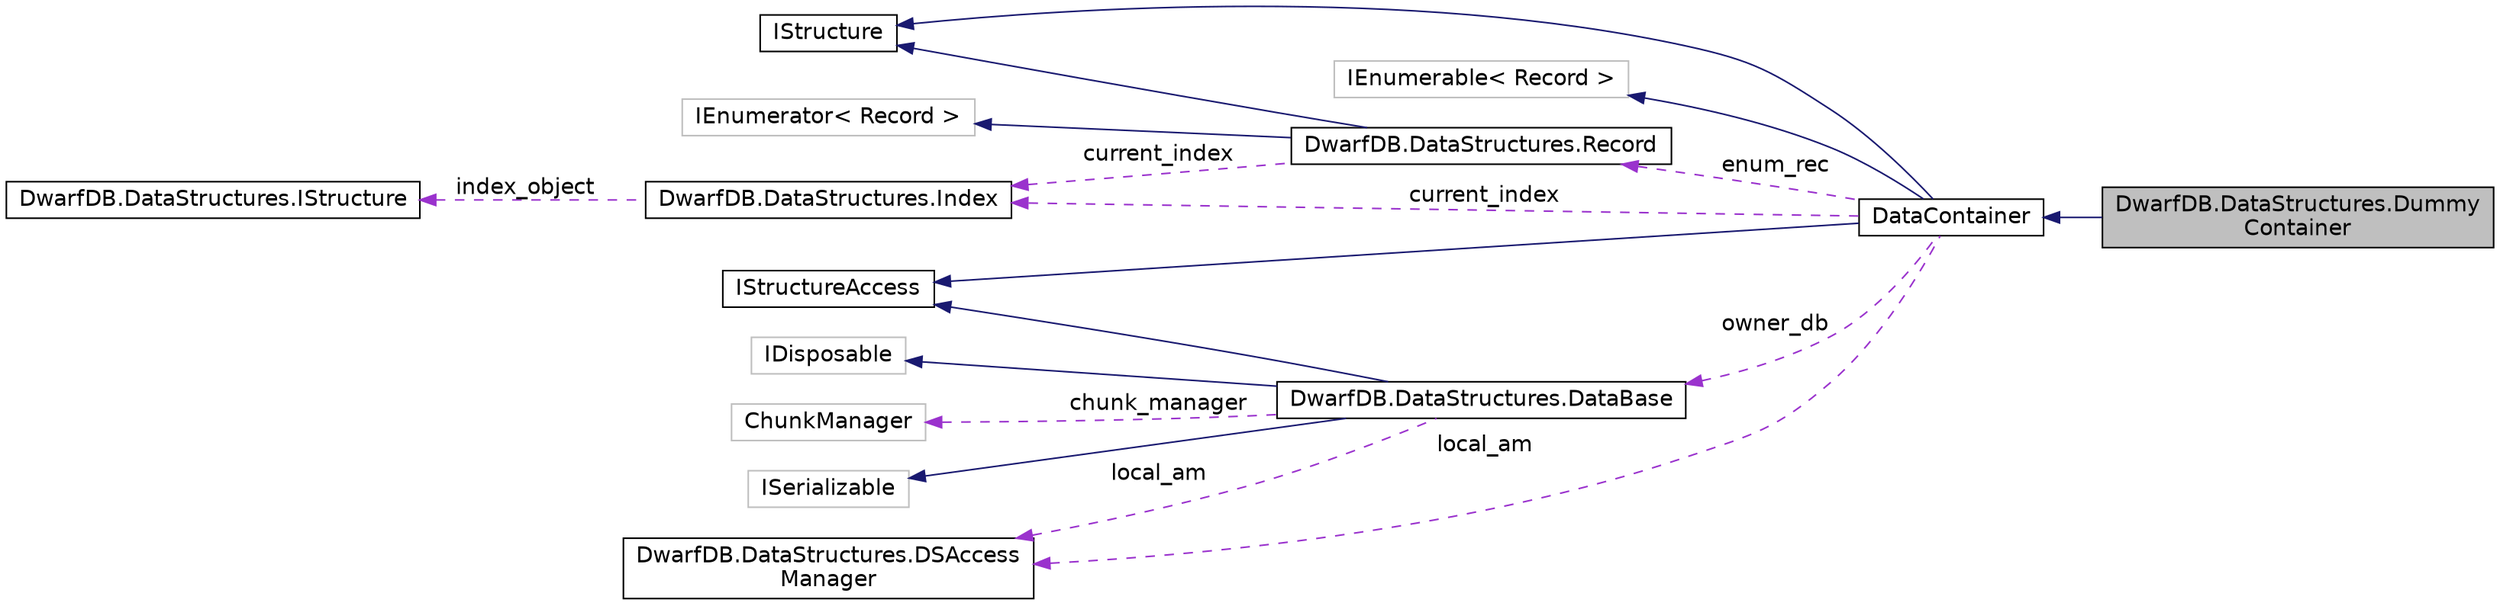 digraph "DwarfDB.DataStructures.DummyContainer"
{
  edge [fontname="Helvetica",fontsize="14",labelfontname="Helvetica",labelfontsize="14"];
  node [fontname="Helvetica",fontsize="14",shape=record];
  rankdir="LR";
  Node1 [label="DwarfDB.DataStructures.Dummy\lContainer",height=0.2,width=0.4,color="black", fillcolor="grey75", style="filled", fontcolor="black"];
  Node2 -> Node1 [dir="back",color="midnightblue",fontsize="14",style="solid",fontname="Helvetica"];
  Node2 [label="DataContainer",height=0.2,width=0.4,color="black", fillcolor="white", style="filled",URL="$d0/dbb/class_dwarf_d_b_1_1_data_structures_1_1_data_container.html",tooltip="DataContainer is the base element of DwarfDB data structure "];
  Node3 -> Node2 [dir="back",color="midnightblue",fontsize="14",style="solid",fontname="Helvetica"];
  Node3 [label="IStructure",height=0.2,width=0.4,color="black", fillcolor="white", style="filled",URL="$d2/d8a/interface_dwarf_d_b_1_1_data_structures_1_1_i_structure.html",tooltip="An interface for DwarfDB data structures, such as: DataContainer and Record "];
  Node4 -> Node2 [dir="back",color="midnightblue",fontsize="14",style="solid",fontname="Helvetica"];
  Node4 [label="IEnumerable\< Record \>",height=0.2,width=0.4,color="grey75", fillcolor="white", style="filled"];
  Node5 -> Node2 [dir="back",color="midnightblue",fontsize="14",style="solid",fontname="Helvetica"];
  Node5 [label="IStructureAccess",height=0.2,width=0.4,color="black", fillcolor="white", style="filled",URL="$db/db1/interface_dwarf_d_b_1_1_data_structures_1_1_i_structure_access.html",tooltip="Description of IStructureAccess. "];
  Node6 -> Node2 [dir="back",color="darkorchid3",fontsize="14",style="dashed",label=" enum_rec" ,fontname="Helvetica"];
  Node6 [label="DwarfDB.DataStructures.Record",height=0.2,width=0.4,color="black", fillcolor="white", style="filled",URL="$d1/d31/class_dwarf_d_b_1_1_data_structures_1_1_record.html",tooltip="Record is the element of DataContainer "];
  Node3 -> Node6 [dir="back",color="midnightblue",fontsize="14",style="solid",fontname="Helvetica"];
  Node7 -> Node6 [dir="back",color="midnightblue",fontsize="14",style="solid",fontname="Helvetica"];
  Node7 [label="IEnumerator\< Record \>",height=0.2,width=0.4,color="grey75", fillcolor="white", style="filled"];
  Node8 -> Node6 [dir="back",color="darkorchid3",fontsize="14",style="dashed",label=" current_index" ,fontname="Helvetica"];
  Node8 [label="DwarfDB.DataStructures.Index",height=0.2,width=0.4,color="black", fillcolor="white", style="filled",URL="$db/d3d/class_dwarf_d_b_1_1_data_structures_1_1_index.html",tooltip="Index of data structure elements "];
  Node9 -> Node8 [dir="back",color="darkorchid3",fontsize="14",style="dashed",label=" index_object" ,fontname="Helvetica"];
  Node9 [label="DwarfDB.DataStructures.IStructure",height=0.2,width=0.4,color="black", fillcolor="white", style="filled",URL="$d2/d8a/interface_dwarf_d_b_1_1_data_structures_1_1_i_structure.html",tooltip="An interface for DwarfDB data structures, such as: DataContainer and Record "];
  Node10 -> Node2 [dir="back",color="darkorchid3",fontsize="14",style="dashed",label=" owner_db" ,fontname="Helvetica"];
  Node10 [label="DwarfDB.DataStructures.DataBase",height=0.2,width=0.4,color="black", fillcolor="white", style="filled",URL="$da/dfc/class_dwarf_d_b_1_1_data_structures_1_1_data_base.html",tooltip="A class for database object "];
  Node11 -> Node10 [dir="back",color="midnightblue",fontsize="14",style="solid",fontname="Helvetica"];
  Node11 [label="ISerializable",height=0.2,width=0.4,color="grey75", fillcolor="white", style="filled"];
  Node12 -> Node10 [dir="back",color="midnightblue",fontsize="14",style="solid",fontname="Helvetica"];
  Node12 [label="IDisposable",height=0.2,width=0.4,color="grey75", fillcolor="white", style="filled"];
  Node5 -> Node10 [dir="back",color="midnightblue",fontsize="14",style="solid",fontname="Helvetica"];
  Node13 -> Node10 [dir="back",color="darkorchid3",fontsize="14",style="dashed",label=" local_am" ,fontname="Helvetica"];
  Node13 [label="DwarfDB.DataStructures.DSAccess\lManager",height=0.2,width=0.4,color="black", fillcolor="white", style="filled",URL="$d3/d82/class_dwarf_d_b_1_1_data_structures_1_1_d_s_access_manager.html",tooltip="DataStructure access manager "];
  Node14 -> Node10 [dir="back",color="darkorchid3",fontsize="14",style="dashed",label=" chunk_manager" ,fontname="Helvetica"];
  Node14 [label="ChunkManager",height=0.2,width=0.4,color="grey75", fillcolor="white", style="filled"];
  Node13 -> Node2 [dir="back",color="darkorchid3",fontsize="14",style="dashed",label=" local_am" ,fontname="Helvetica"];
  Node8 -> Node2 [dir="back",color="darkorchid3",fontsize="14",style="dashed",label=" current_index" ,fontname="Helvetica"];
}

